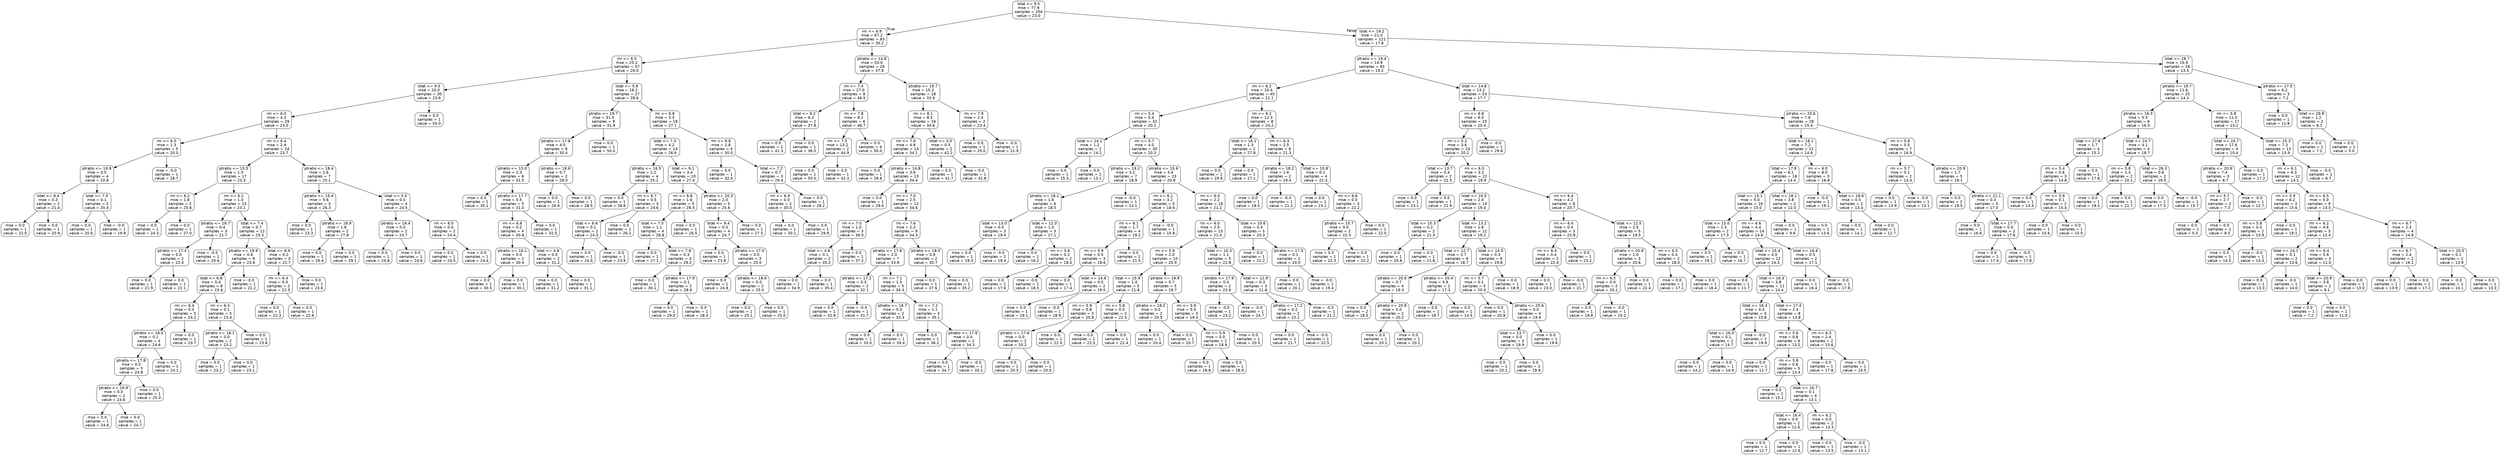 digraph Tree {
node [shape=box, style="rounded", color="black", fontname=helvetica] ;
edge [fontname=helvetica] ;
0 [label="lstat <= 9.5\nmse = 77.9\nsamples = 204\nvalue = 23.0"] ;
1 [label="rm <= 6.9\nmse = 67.2\nsamples = 83\nvalue = 30.2"] ;
0 -> 1 [labeldistance=2.5, labelangle=45, headlabel="True"] ;
2 [label="rm <= 6.5\nmse = 25.2\nsamples = 57\nvalue = 26.0"] ;
1 -> 2 ;
3 [label="lstat <= 9.5\nmse = 20.0\nsamples = 30\nvalue = 23.6"] ;
2 -> 3 ;
4 [label="rm <= 6.0\nmse = 4.3\nsamples = 29\nvalue = 23.0"] ;
3 -> 4 ;
5 [label="rm <= 6.0\nmse = 1.3\nsamples = 5\nvalue = 20.0"] ;
4 -> 5 ;
6 [label="ptratio <= 19.9\nmse = 0.5\nsamples = 4\nvalue = 20.8"] ;
5 -> 6 ;
7 [label="lstat <= 8.4\nmse = 0.3\nsamples = 2\nvalue = 21.4"] ;
6 -> 7 ;
8 [label="mse = 0.0\nsamples = 1\nvalue = 22.0"] ;
7 -> 8 ;
9 [label="mse = 0.0\nsamples = 1\nvalue = 20.9"] ;
7 -> 9 ;
10 [label="lstat <= 7.0\nmse = 0.1\nsamples = 2\nvalue = 20.4"] ;
6 -> 10 ;
11 [label="mse = 0.0\nsamples = 1\nvalue = 20.6"] ;
10 -> 11 ;
12 [label="mse = -0.0\nsamples = 1\nvalue = 19.9"] ;
10 -> 12 ;
13 [label="mse = -0.0\nsamples = 1\nvalue = 18.7"] ;
5 -> 13 ;
14 [label="rm <= 6.4\nmse = 2.4\nsamples = 24\nvalue = 23.7"] ;
4 -> 14 ;
15 [label="ptratio <= 15.5\nmse = 1.5\nsamples = 17\nvalue = 23.3"] ;
14 -> 15 ;
16 [label="rm <= 6.2\nmse = 1.8\nsamples = 2\nvalue = 25.6"] ;
15 -> 16 ;
17 [label="mse = 0.0\nsamples = 1\nvalue = 24.3"] ;
16 -> 17 ;
18 [label="mse = 0.0\nsamples = 1\nvalue = 27.0"] ;
16 -> 18 ;
19 [label="rm <= 6.2\nmse = 1.0\nsamples = 15\nvalue = 23.1"] ;
15 -> 19 ;
20 [label="ptratio <= 19.7\nmse = 0.4\nsamples = 3\nvalue = 21.7"] ;
19 -> 20 ;
21 [label="ptratio <= 17.4\nmse = 0.0\nsamples = 2\nvalue = 22.0"] ;
20 -> 21 ;
22 [label="mse = 0.0\nsamples = 1\nvalue = 21.9"] ;
21 -> 22 ;
23 [label="mse = 0.0\nsamples = 1\nvalue = 22.1"] ;
21 -> 23 ;
24 [label="mse = -0.0\nsamples = 1\nvalue = 20.6"] ;
20 -> 24 ;
25 [label="lstat <= 7.4\nmse = 0.7\nsamples = 12\nvalue = 23.3"] ;
19 -> 25 ;
26 [label="ptratio <= 19.9\nmse = 0.6\nsamples = 9\nvalue = 23.6"] ;
25 -> 26 ;
27 [label="lstat <= 6.8\nmse = 0.4\nsamples = 8\nvalue = 23.8"] ;
26 -> 27 ;
28 [label="rm <= 6.4\nmse = 0.3\nsamples = 5\nvalue = 24.2"] ;
27 -> 28 ;
29 [label="ptratio <= 18.5\nmse = 0.1\nsamples = 4\nvalue = 24.6"] ;
28 -> 29 ;
30 [label="ptratio <= 17.8\nmse = 0.0\nsamples = 3\nvalue = 24.8"] ;
29 -> 30 ;
31 [label="ptratio <= 16.9\nmse = 0.0\nsamples = 2\nvalue = 24.6"] ;
30 -> 31 ;
32 [label="mse = 0.0\nsamples = 1\nvalue = 24.6"] ;
31 -> 32 ;
33 [label="mse = 0.0\nsamples = 1\nvalue = 24.7"] ;
31 -> 33 ;
34 [label="mse = 0.0\nsamples = 1\nvalue = 25.0"] ;
30 -> 34 ;
35 [label="mse = 0.0\nsamples = 1\nvalue = 24.1"] ;
29 -> 35 ;
36 [label="mse = 0.0\nsamples = 1\nvalue = 23.7"] ;
28 -> 36 ;
37 [label="rm <= 6.4\nmse = 0.1\nsamples = 3\nvalue = 23.4"] ;
27 -> 37 ;
38 [label="ptratio <= 18.1\nmse = 0.0\nsamples = 2\nvalue = 23.2"] ;
37 -> 38 ;
39 [label="mse = 0.0\nsamples = 1\nvalue = 23.2"] ;
38 -> 39 ;
40 [label="mse = 0.0\nsamples = 1\nvalue = 23.1"] ;
38 -> 40 ;
41 [label="mse = 0.0\nsamples = 1\nvalue = 23.8"] ;
37 -> 41 ;
42 [label="mse = -0.0\nsamples = 1\nvalue = 22.2"] ;
26 -> 42 ;
43 [label="lstat <= 8.9\nmse = 0.2\nsamples = 3\nvalue = 22.7"] ;
25 -> 43 ;
44 [label="rm <= 6.4\nmse = 0.0\nsamples = 2\nvalue = 22.5"] ;
43 -> 44 ;
45 [label="mse = 0.0\nsamples = 1\nvalue = 22.3"] ;
44 -> 45 ;
46 [label="mse = 0.0\nsamples = 1\nvalue = 22.6"] ;
44 -> 46 ;
47 [label="mse = 0.0\nsamples = 1\nvalue = 23.6"] ;
43 -> 47 ;
48 [label="ptratio <= 18.4\nmse = 2.6\nsamples = 7\nvalue = 25.1"] ;
14 -> 48 ;
49 [label="ptratio <= 15.4\nmse = 5.6\nsamples = 3\nvalue = 26.3"] ;
48 -> 49 ;
50 [label="mse = 0.0\nsamples = 1\nvalue = 23.3"] ;
49 -> 50 ;
51 [label="ptratio <= 16.9\nmse = 1.8\nsamples = 2\nvalue = 27.8"] ;
49 -> 51 ;
52 [label="mse = 0.0\nsamples = 1\nvalue = 26.4"] ;
51 -> 52 ;
53 [label="mse = 0.0\nsamples = 1\nvalue = 29.1"] ;
51 -> 53 ;
54 [label="lstat <= 5.5\nmse = 0.0\nsamples = 4\nvalue = 24.5"] ;
48 -> 54 ;
55 [label="ptratio <= 19.4\nmse = 0.0\nsamples = 2\nvalue = 24.7"] ;
54 -> 55 ;
56 [label="mse = 0.0\nsamples = 1\nvalue = 24.8"] ;
55 -> 56 ;
57 [label="mse = 0.0\nsamples = 1\nvalue = 24.6"] ;
55 -> 57 ;
58 [label="rm <= 6.5\nmse = 0.0\nsamples = 2\nvalue = 24.4"] ;
54 -> 58 ;
59 [label="mse = 0.0\nsamples = 1\nvalue = 24.5"] ;
58 -> 59 ;
60 [label="mse = 0.0\nsamples = 1\nvalue = 24.4"] ;
58 -> 60 ;
61 [label="mse = 0.0\nsamples = 1\nvalue = 50.0"] ;
3 -> 61 ;
62 [label="lstat <= 5.8\nmse = 18.2\nsamples = 27\nvalue = 28.6"] ;
2 -> 62 ;
63 [label="ptratio <= 19.7\nmse = 31.5\nsamples = 9\nvalue = 31.9"] ;
62 -> 63 ;
64 [label="ptratio <= 17.8\nmse = 4.5\nsamples = 8\nvalue = 30.4"] ;
63 -> 64 ;
65 [label="ptratio <= 15.0\nmse = 2.3\nsamples = 6\nvalue = 31.5"] ;
64 -> 65 ;
66 [label="mse = 0.0\nsamples = 1\nvalue = 35.1"] ;
65 -> 66 ;
67 [label="ptratio <= 17.7\nmse = 0.5\nsamples = 5\nvalue = 31.0"] ;
65 -> 67 ;
68 [label="rm <= 6.8\nmse = 0.2\nsamples = 4\nvalue = 30.8"] ;
67 -> 68 ;
69 [label="ptratio <= 16.1\nmse = 0.0\nsamples = 2\nvalue = 30.4"] ;
68 -> 69 ;
70 [label="mse = 0.0\nsamples = 1\nvalue = 30.5"] ;
69 -> 70 ;
71 [label="mse = 0.0\nsamples = 1\nvalue = 30.1"] ;
69 -> 71 ;
72 [label="lstat <= 4.8\nmse = 0.0\nsamples = 2\nvalue = 31.2"] ;
68 -> 72 ;
73 [label="mse = 0.0\nsamples = 1\nvalue = 31.2"] ;
72 -> 73 ;
74 [label="mse = 0.0\nsamples = 1\nvalue = 31.1"] ;
72 -> 74 ;
75 [label="mse = 0.0\nsamples = 1\nvalue = 32.5"] ;
67 -> 75 ;
76 [label="ptratio <= 18.6\nmse = 0.7\nsamples = 2\nvalue = 28.0"] ;
64 -> 76 ;
77 [label="mse = 0.0\nsamples = 1\nvalue = 26.6"] ;
76 -> 77 ;
78 [label="mse = 0.0\nsamples = 1\nvalue = 28.5"] ;
76 -> 78 ;
79 [label="mse = 0.0\nsamples = 1\nvalue = 50.0"] ;
63 -> 79 ;
80 [label="rm <= 6.8\nmse = 5.3\nsamples = 18\nvalue = 27.1"] ;
62 -> 80 ;
81 [label="lstat <= 7.3\nmse = 4.2\nsamples = 14\nvalue = 26.6"] ;
80 -> 81 ;
82 [label="ptratio <= 16.5\nmse = 2.2\nsamples = 4\nvalue = 25.1"] ;
81 -> 82 ;
83 [label="mse = 0.0\nsamples = 1\nvalue = 28.6"] ;
82 -> 83 ;
84 [label="rm <= 6.7\nmse = 0.5\nsamples = 3\nvalue = 24.6"] ;
82 -> 84 ;
85 [label="lstat <= 6.6\nmse = 0.1\nsamples = 2\nvalue = 24.3"] ;
84 -> 85 ;
86 [label="mse = 0.0\nsamples = 1\nvalue = 24.5"] ;
85 -> 86 ;
87 [label="mse = -0.0\nsamples = 1\nvalue = 23.9"] ;
85 -> 87 ;
88 [label="mse = 0.0\nsamples = 1\nvalue = 26.2"] ;
84 -> 88 ;
89 [label="lstat <= 9.1\nmse = 3.4\nsamples = 10\nvalue = 27.4"] ;
81 -> 89 ;
90 [label="rm <= 6.8\nmse = 1.6\nsamples = 5\nvalue = 28.3"] ;
89 -> 90 ;
91 [label="lstat <= 7.5\nmse = 1.1\nsamples = 4\nvalue = 28.8"] ;
90 -> 91 ;
92 [label="mse = 0.0\nsamples = 1\nvalue = 27.1"] ;
91 -> 92 ;
93 [label="lstat <= 7.8\nmse = 0.3\nsamples = 3\nvalue = 29.2"] ;
91 -> 93 ;
94 [label="mse = 0.0\nsamples = 1\nvalue = 30.1"] ;
93 -> 94 ;
95 [label="ptratio <= 17.9\nmse = 0.1\nsamples = 2\nvalue = 28.9"] ;
93 -> 95 ;
96 [label="mse = 0.0\nsamples = 1\nvalue = 29.0"] ;
95 -> 96 ;
97 [label="mse = -0.0\nsamples = 1\nvalue = 28.4"] ;
95 -> 97 ;
98 [label="mse = 0.0\nsamples = 1\nvalue = 26.5"] ;
90 -> 98 ;
99 [label="ptratio <= 20.3\nmse = 2.0\nsamples = 5\nvalue = 25.6"] ;
89 -> 99 ;
100 [label="lstat <= 9.4\nmse = 0.3\nsamples = 4\nvalue = 24.7"] ;
99 -> 100 ;
101 [label="mse = 0.0\nsamples = 1\nvalue = 23.8"] ;
100 -> 101 ;
102 [label="ptratio <= 17.0\nmse = 0.0\nsamples = 3\nvalue = 25.0"] ;
100 -> 102 ;
103 [label="mse = 0.0\nsamples = 1\nvalue = 24.8"] ;
102 -> 103 ;
104 [label="ptratio <= 18.6\nmse = 0.0\nsamples = 2\nvalue = 25.0"] ;
102 -> 104 ;
105 [label="mse = 0.0\nsamples = 1\nvalue = 25.1"] ;
104 -> 105 ;
106 [label="mse = 0.0\nsamples = 1\nvalue = 25.0"] ;
104 -> 106 ;
107 [label="mse = 0.0\nsamples = 1\nvalue = 27.5"] ;
99 -> 107 ;
108 [label="rm <= 6.8\nmse = 1.8\nsamples = 4\nvalue = 30.0"] ;
80 -> 108 ;
109 [label="mse = 0.0\nsamples = 1\nvalue = 32.0"] ;
108 -> 109 ;
110 [label="lstat <= 7.2\nmse = 0.7\nsamples = 3\nvalue = 29.4"] ;
108 -> 110 ;
111 [label="rm <= 6.9\nmse = 0.0\nsamples = 2\nvalue = 30.0"] ;
110 -> 111 ;
112 [label="mse = 0.0\nsamples = 1\nvalue = 30.1"] ;
111 -> 112 ;
113 [label="mse = 0.0\nsamples = 1\nvalue = 29.9"] ;
111 -> 113 ;
114 [label="mse = 0.0\nsamples = 1\nvalue = 28.2"] ;
110 -> 114 ;
115 [label="ptratio <= 14.8\nmse = 53.0\nsamples = 26\nvalue = 37.9"] ;
1 -> 115 ;
116 [label="rm <= 7.4\nmse = 27.0\nsamples = 8\nvalue = 46.5"] ;
115 -> 116 ;
117 [label="lstat <= 6.2\nmse = 6.2\nsamples = 2\nvalue = 37.8"] ;
116 -> 117 ;
118 [label="mse = 0.0\nsamples = 1\nvalue = 41.3"] ;
117 -> 118 ;
119 [label="mse = 0.0\nsamples = 1\nvalue = 36.0"] ;
117 -> 119 ;
120 [label="rm <= 7.8\nmse = 8.2\nsamples = 6\nvalue = 48.7"] ;
116 -> 120 ;
121 [label="rm <= 7.5\nmse = 13.2\nsamples = 2\nvalue = 44.9"] ;
120 -> 121 ;
122 [label="mse = 0.0\nsamples = 1\nvalue = 50.0"] ;
121 -> 122 ;
123 [label="mse = 0.0\nsamples = 1\nvalue = 42.3"] ;
121 -> 123 ;
124 [label="mse = 0.0\nsamples = 4\nvalue = 50.0"] ;
120 -> 124 ;
125 [label="ptratio <= 19.7\nmse = 15.3\nsamples = 18\nvalue = 33.9"] ;
115 -> 125 ;
126 [label="rm <= 8.1\nmse = 8.5\nsamples = 16\nvalue = 34.6"] ;
125 -> 126 ;
127 [label="rm <= 7.0\nmse = 4.8\nsamples = 14\nvalue = 34.1"] ;
126 -> 127 ;
128 [label="mse = 0.0\nsamples = 1\nvalue = 29.6"] ;
127 -> 128 ;
129 [label="ptratio <= 14.8\nmse = 3.6\nsamples = 13\nvalue = 34.4"] ;
127 -> 129 ;
130 [label="mse = 0.0\nsamples = 1\nvalue = 29.0"] ;
129 -> 130 ;
131 [label="rm <= 7.0\nmse = 2.5\nsamples = 12\nvalue = 34.6"] ;
129 -> 131 ;
132 [label="rm <= 7.0\nmse = 1.0\nsamples = 3\nvalue = 36.0"] ;
131 -> 132 ;
133 [label="lstat <= 4.6\nmse = 0.1\nsamples = 2\nvalue = 35.2"] ;
132 -> 133 ;
134 [label="mse = 0.0\nsamples = 1\nvalue = 34.9"] ;
133 -> 134 ;
135 [label="mse = 0.0\nsamples = 1\nvalue = 35.4"] ;
133 -> 135 ;
136 [label="mse = 0.0\nsamples = 1\nvalue = 37.2"] ;
132 -> 136 ;
137 [label="rm <= 7.6\nmse = 2.3\nsamples = 9\nvalue = 34.3"] ;
131 -> 137 ;
138 [label="ptratio <= 17.6\nmse = 2.0\nsamples = 7\nvalue = 33.9"] ;
137 -> 138 ;
139 [label="ptratio <= 17.2\nmse = 0.3\nsamples = 2\nvalue = 32.1"] ;
138 -> 139 ;
140 [label="mse = 0.0\nsamples = 1\nvalue = 32.9"] ;
139 -> 140 ;
141 [label="mse = -0.0\nsamples = 1\nvalue = 31.7"] ;
139 -> 141 ;
142 [label="rm <= 7.1\nmse = 1.5\nsamples = 5\nvalue = 34.3"] ;
138 -> 142 ;
143 [label="ptratio <= 18.7\nmse = 0.0\nsamples = 2\nvalue = 33.3"] ;
142 -> 143 ;
144 [label="mse = 0.0\nsamples = 1\nvalue = 33.0"] ;
143 -> 144 ;
145 [label="mse = 0.0\nsamples = 1\nvalue = 33.4"] ;
143 -> 145 ;
146 [label="rm <= 7.2\nmse = 1.1\nsamples = 3\nvalue = 35.1"] ;
142 -> 146 ;
147 [label="mse = 0.0\nsamples = 1\nvalue = 36.2"] ;
146 -> 147 ;
148 [label="ptratio <= 17.9\nmse = 0.4\nsamples = 2\nvalue = 34.3"] ;
146 -> 148 ;
149 [label="mse = 0.0\nsamples = 1\nvalue = 34.7"] ;
148 -> 149 ;
150 [label="mse = -0.0\nsamples = 1\nvalue = 33.2"] ;
148 -> 150 ;
151 [label="ptratio <= 18.0\nmse = 0.9\nsamples = 2\nvalue = 35.7"] ;
137 -> 151 ;
152 [label="mse = 0.0\nsamples = 1\nvalue = 37.6"] ;
151 -> 152 ;
153 [label="mse = 0.0\nsamples = 1\nvalue = 35.2"] ;
151 -> 153 ;
154 [label="lstat <= 3.0\nmse = 0.3\nsamples = 2\nvalue = 42.2"] ;
126 -> 154 ;
155 [label="mse = 0.0\nsamples = 1\nvalue = 41.7"] ;
154 -> 155 ;
156 [label="mse = 0.0\nsamples = 1\nvalue = 42.8"] ;
154 -> 156 ;
157 [label="rm <= 7.9\nmse = 2.4\nsamples = 2\nvalue = 23.4"] ;
125 -> 157 ;
158 [label="mse = 0.0\nsamples = 1\nvalue = 25.0"] ;
157 -> 158 ;
159 [label="mse = -0.0\nsamples = 1\nvalue = 21.9"] ;
157 -> 159 ;
160 [label="lstat <= 19.2\nmse = 21.0\nsamples = 121\nvalue = 17.8"] ;
0 -> 160 [labeldistance=2.5, labelangle=-45, headlabel="False"] ;
161 [label="ptratio <= 19.4\nmse = 14.9\nsamples = 93\nvalue = 19.2"] ;
160 -> 161 ;
162 [label="rm <= 6.2\nmse = 10.4\nsamples = 40\nvalue = 21.1"] ;
161 -> 162 ;
163 [label="rm <= 5.4\nmse = 5.4\nsamples = 32\nvalue = 20.1"] ;
162 -> 163 ;
164 [label="lstat <= 14.1\nmse = 1.2\nsamples = 2\nvalue = 14.2"] ;
163 -> 164 ;
165 [label="mse = 0.0\nsamples = 1\nvalue = 15.3"] ;
164 -> 165 ;
166 [label="mse = 0.0\nsamples = 1\nvalue = 13.1"] ;
164 -> 166 ;
167 [label="rm <= 5.7\nmse = 4.0\nsamples = 30\nvalue = 20.3"] ;
163 -> 167 ;
168 [label="ptratio <= 19.2\nmse = 3.2\nsamples = 7\nvalue = 18.9"] ;
167 -> 168 ;
169 [label="ptratio <= 18.1\nmse = 1.6\nsamples = 6\nvalue = 18.5"] ;
168 -> 169 ;
170 [label="lstat <= 13.0\nmse = 0.0\nsamples = 3\nvalue = 19.4"] ;
169 -> 170 ;
171 [label="mse = 0.0\nsamples = 1\nvalue = 19.3"] ;
170 -> 171 ;
172 [label="mse = -0.0\nsamples = 2\nvalue = 19.4"] ;
170 -> 172 ;
173 [label="lstat <= 12.0\nmse = 1.0\nsamples = 3\nvalue = 17.1"] ;
169 -> 173 ;
174 [label="mse = 0.0\nsamples = 1\nvalue = 16.2"] ;
173 -> 174 ;
175 [label="rm <= 5.6\nmse = 0.2\nsamples = 2\nvalue = 18.0"] ;
173 -> 175 ;
176 [label="mse = 0.0\nsamples = 1\nvalue = 17.6"] ;
175 -> 176 ;
177 [label="mse = -0.0\nsamples = 1\nvalue = 18.5"] ;
175 -> 177 ;
178 [label="mse = -0.0\nsamples = 1\nvalue = 23.1"] ;
168 -> 178 ;
179 [label="ptratio <= 15.6\nmse = 3.4\nsamples = 23\nvalue = 20.8"] ;
167 -> 179 ;
180 [label="rm <= 6.1\nmse = 3.2\nsamples = 5\nvalue = 18.6"] ;
179 -> 180 ;
181 [label="rm <= 6.1\nmse = 1.7\nsamples = 4\nvalue = 19.2"] ;
180 -> 181 ;
182 [label="rm <= 5.9\nmse = 0.5\nsamples = 3\nvalue = 18.6"] ;
181 -> 182 ;
183 [label="mse = 0.0\nsamples = 1\nvalue = 17.4"] ;
182 -> 183 ;
184 [label="lstat <= 14.6\nmse = 0.0\nsamples = 2\nvalue = 19.0"] ;
182 -> 184 ;
185 [label="mse = 0.0\nsamples = 1\nvalue = 19.1"] ;
184 -> 185 ;
186 [label="mse = -0.0\nsamples = 1\nvalue = 18.9"] ;
184 -> 186 ;
187 [label="mse = 0.0\nsamples = 1\nvalue = 21.5"] ;
181 -> 187 ;
188 [label="mse = -0.0\nsamples = 1\nvalue = 15.6"] ;
180 -> 188 ;
189 [label="rm <= 6.0\nmse = 2.2\nsamples = 18\nvalue = 21.2"] ;
179 -> 189 ;
190 [label="rm <= 6.0\nmse = 2.5\nsamples = 15\nvalue = 21.5"] ;
189 -> 190 ;
191 [label="rm <= 5.9\nmse = 2.0\nsamples = 10\nvalue = 20.9"] ;
190 -> 191 ;
192 [label="lstat <= 15.9\nmse = 1.0\nsamples = 5\nvalue = 21.8"] ;
191 -> 192 ;
193 [label="rm <= 5.9\nmse = 0.8\nsamples = 3\nvalue = 20.8"] ;
192 -> 193 ;
194 [label="ptratio <= 17.6\nmse = 0.0\nsamples = 2\nvalue = 20.2"] ;
193 -> 194 ;
195 [label="mse = 0.0\nsamples = 1\nvalue = 20.3"] ;
194 -> 195 ;
196 [label="mse = 0.0\nsamples = 1\nvalue = 20.0"] ;
194 -> 196 ;
197 [label="mse = 0.0\nsamples = 1\nvalue = 22.0"] ;
193 -> 197 ;
198 [label="rm <= 5.8\nmse = 0.0\nsamples = 2\nvalue = 22.5"] ;
192 -> 198 ;
199 [label="mse = 0.0\nsamples = 1\nvalue = 22.5"] ;
198 -> 199 ;
200 [label="mse = 0.0\nsamples = 1\nvalue = 22.4"] ;
198 -> 200 ;
201 [label="ptratio <= 18.9\nmse = 0.7\nsamples = 5\nvalue = 19.7"] ;
191 -> 201 ;
202 [label="ptratio <= 18.2\nmse = 0.0\nsamples = 2\nvalue = 20.5"] ;
201 -> 202 ;
203 [label="mse = 0.0\nsamples = 1\nvalue = 20.4"] ;
202 -> 203 ;
204 [label="mse = 0.0\nsamples = 1\nvalue = 20.7"] ;
202 -> 204 ;
205 [label="rm <= 5.9\nmse = 0.5\nsamples = 3\nvalue = 19.3"] ;
201 -> 205 ;
206 [label="rm <= 5.9\nmse = 0.0\nsamples = 2\nvalue = 18.9"] ;
205 -> 206 ;
207 [label="mse = 0.0\nsamples = 1\nvalue = 18.8"] ;
206 -> 207 ;
208 [label="mse = 0.0\nsamples = 1\nvalue = 18.9"] ;
206 -> 208 ;
209 [label="mse = 0.0\nsamples = 1\nvalue = 20.5"] ;
205 -> 209 ;
210 [label="lstat <= 10.3\nmse = 1.1\nsamples = 5\nvalue = 22.8"] ;
190 -> 210 ;
211 [label="ptratio <= 17.9\nmse = 0.4\nsamples = 2\nvalue = 23.6"] ;
210 -> 211 ;
212 [label="mse = -0.0\nsamples = 1\nvalue = 23.2"] ;
211 -> 212 ;
213 [label="mse = -0.0\nsamples = 1\nvalue = 24.7"] ;
211 -> 213 ;
214 [label="lstat <= 12.9\nmse = 0.3\nsamples = 3\nvalue = 21.8"] ;
210 -> 214 ;
215 [label="ptratio <= 17.2\nmse = 0.2\nsamples = 2\nvalue = 22.1"] ;
214 -> 215 ;
216 [label="mse = 0.0\nsamples = 1\nvalue = 21.7"] ;
215 -> 216 ;
217 [label="mse = -0.0\nsamples = 1\nvalue = 22.5"] ;
215 -> 217 ;
218 [label="mse = -0.0\nsamples = 1\nvalue = 21.2"] ;
214 -> 218 ;
219 [label="lstat <= 10.6\nmse = 0.4\nsamples = 3\nvalue = 20.3"] ;
189 -> 219 ;
220 [label="mse = 0.0\nsamples = 1\nvalue = 21.2"] ;
219 -> 220 ;
221 [label="ptratio <= 17.5\nmse = 0.1\nsamples = 2\nvalue = 20.0"] ;
219 -> 221 ;
222 [label="mse = 0.0\nsamples = 1\nvalue = 20.1"] ;
221 -> 222 ;
223 [label="mse = -0.0\nsamples = 1\nvalue = 19.4"] ;
221 -> 223 ;
224 [label="rm <= 6.2\nmse = 12.3\nsamples = 8\nvalue = 24.2"] ;
162 -> 224 ;
225 [label="lstat <= 16.1\nmse = 1.3\nsamples = 2\nvalue = 27.8"] ;
224 -> 225 ;
226 [label="mse = 0.0\nsamples = 1\nvalue = 29.6"] ;
225 -> 226 ;
227 [label="mse = 0.0\nsamples = 1\nvalue = 27.1"] ;
225 -> 227 ;
228 [label="rm <= 6.3\nmse = 2.5\nsamples = 6\nvalue = 21.3"] ;
224 -> 228 ;
229 [label="ptratio <= 18.2\nmse = 1.6\nsamples = 2\nvalue = 19.4"] ;
228 -> 229 ;
230 [label="mse = 0.0\nsamples = 1\nvalue = 18.5"] ;
229 -> 230 ;
231 [label="mse = -0.0\nsamples = 1\nvalue = 21.2"] ;
229 -> 231 ;
232 [label="lstat <= 10.8\nmse = 0.1\nsamples = 4\nvalue = 22.3"] ;
228 -> 232 ;
233 [label="mse = 0.0\nsamples = 1\nvalue = 23.1"] ;
232 -> 233 ;
234 [label="rm <= 6.6\nmse = 0.0\nsamples = 3\nvalue = 22.2"] ;
232 -> 234 ;
235 [label="ptratio <= 15.7\nmse = 0.0\nsamples = 2\nvalue = 22.3"] ;
234 -> 235 ;
236 [label="mse = 0.0\nsamples = 1\nvalue = 22.3"] ;
235 -> 236 ;
237 [label="mse = 0.0\nsamples = 1\nvalue = 22.2"] ;
235 -> 237 ;
238 [label="mse = 0.0\nsamples = 1\nvalue = 22.0"] ;
234 -> 238 ;
239 [label="lstat <= 14.8\nmse = 13.2\nsamples = 53\nvalue = 17.7"] ;
161 -> 239 ;
240 [label="rm <= 6.8\nmse = 6.0\nsamples = 25\nvalue = 20.4"] ;
239 -> 240 ;
241 [label="rm <= 5.2\nmse = 3.6\nsamples = 24\nvalue = 20.2"] ;
240 -> 241 ;
242 [label="lstat <= 13.7\nmse = 0.4\nsamples = 2\nvalue = 22.5"] ;
241 -> 242 ;
243 [label="mse = 0.0\nsamples = 1\nvalue = 23.1"] ;
242 -> 243 ;
244 [label="mse = 0.0\nsamples = 1\nvalue = 21.9"] ;
242 -> 244 ;
245 [label="rm <= 6.3\nmse = 3.2\nsamples = 22\nvalue = 19.9"] ;
241 -> 245 ;
246 [label="lstat <= 10.5\nmse = 2.0\nsamples = 14\nvalue = 19.4"] ;
245 -> 246 ;
247 [label="lstat <= 10.3\nmse = 0.2\nsamples = 2\nvalue = 21.3"] ;
246 -> 247 ;
248 [label="mse = 0.0\nsamples = 1\nvalue = 20.8"] ;
247 -> 248 ;
249 [label="mse = 0.0\nsamples = 1\nvalue = 21.8"] ;
247 -> 249 ;
250 [label="lstat <= 13.2\nmse = 1.8\nsamples = 12\nvalue = 19.2"] ;
246 -> 250 ;
251 [label="lstat <= 12.7\nmse = 2.7\nsamples = 6\nvalue = 18.7"] ;
250 -> 251 ;
252 [label="ptratio <= 20.6\nmse = 0.7\nsamples = 4\nvalue = 19.3"] ;
251 -> 252 ;
253 [label="mse = 0.0\nsamples = 2\nvalue = 18.5"] ;
252 -> 253 ;
254 [label="ptratio <= 20.9\nmse = 0.0\nsamples = 2\nvalue = 20.2"] ;
252 -> 254 ;
255 [label="mse = 0.0\nsamples = 1\nvalue = 20.1"] ;
254 -> 255 ;
256 [label="mse = 0.0\nsamples = 1\nvalue = 20.2"] ;
254 -> 256 ;
257 [label="ptratio <= 20.4\nmse = 3.9\nsamples = 2\nvalue = 17.3"] ;
251 -> 257 ;
258 [label="mse = 0.0\nsamples = 1\nvalue = 18.7"] ;
257 -> 258 ;
259 [label="mse = 0.0\nsamples = 1\nvalue = 14.5"] ;
257 -> 259 ;
260 [label="lstat <= 14.5\nmse = 0.3\nsamples = 6\nvalue = 19.8"] ;
250 -> 260 ;
261 [label="rm <= 5.7\nmse = 0.1\nsamples = 5\nvalue = 20.0"] ;
260 -> 261 ;
262 [label="mse = 0.0\nsamples = 1\nvalue = 20.8"] ;
261 -> 262 ;
263 [label="ptratio <= 20.6\nmse = 0.0\nsamples = 4\nvalue = 19.9"] ;
261 -> 263 ;
264 [label="lstat <= 13.7\nmse = 0.0\nsamples = 3\nvalue = 19.9"] ;
263 -> 264 ;
265 [label="mse = 0.0\nsamples = 1\nvalue = 20.1"] ;
264 -> 265 ;
266 [label="mse = 0.0\nsamples = 2\nvalue = 19.9"] ;
264 -> 266 ;
267 [label="mse = 0.0\nsamples = 1\nvalue = 19.6"] ;
263 -> 267 ;
268 [label="mse = 0.0\nsamples = 1\nvalue = 18.9"] ;
260 -> 268 ;
269 [label="rm <= 6.4\nmse = 4.2\nsamples = 8\nvalue = 20.7"] ;
245 -> 269 ;
270 [label="rm <= 6.4\nmse = 0.4\nsamples = 3\nvalue = 22.8"] ;
269 -> 270 ;
271 [label="rm <= 6.4\nmse = 0.4\nsamples = 2\nvalue = 22.4"] ;
270 -> 271 ;
272 [label="mse = 0.0\nsamples = 1\nvalue = 23.0"] ;
271 -> 272 ;
273 [label="mse = -0.0\nsamples = 1\nvalue = 21.7"] ;
271 -> 273 ;
274 [label="mse = 0.0\nsamples = 1\nvalue = 23.2"] ;
270 -> 274 ;
275 [label="lstat <= 12.5\nmse = 2.5\nsamples = 5\nvalue = 19.5"] ;
269 -> 275 ;
276 [label="ptratio <= 20.9\nmse = 1.0\nsamples = 3\nvalue = 20.6"] ;
275 -> 276 ;
277 [label="rm <= 6.5\nmse = 0.0\nsamples = 2\nvalue = 20.1"] ;
276 -> 277 ;
278 [label="mse = 0.0\nsamples = 1\nvalue = 19.8"] ;
277 -> 278 ;
279 [label="mse = -0.0\nsamples = 1\nvalue = 20.2"] ;
277 -> 279 ;
280 [label="mse = 0.0\nsamples = 1\nvalue = 22.4"] ;
276 -> 280 ;
281 [label="rm <= 6.5\nmse = 0.4\nsamples = 2\nvalue = 18.0"] ;
275 -> 281 ;
282 [label="mse = 0.0\nsamples = 1\nvalue = 17.1"] ;
281 -> 282 ;
283 [label="mse = 0.0\nsamples = 1\nvalue = 18.4"] ;
281 -> 283 ;
284 [label="mse = -0.0\nsamples = 1\nvalue = 29.8"] ;
240 -> 284 ;
285 [label="ptratio <= 20.6\nmse = 7.6\nsamples = 28\nvalue = 15.4"] ;
239 -> 285 ;
286 [label="lstat <= 18.1\nmse = 7.2\nsamples = 21\nvalue = 14.8"] ;
285 -> 286 ;
287 [label="lstat <= 17.8\nmse = 6.1\nsamples = 18\nvalue = 14.4"] ;
286 -> 287 ;
288 [label="lstat <= 15.1\nmse = 5.0\nsamples = 16\nvalue = 15.0"] ;
287 -> 288 ;
289 [label="lstat <= 15.0\nmse = 1.3\nsamples = 2\nvalue = 17.5"] ;
288 -> 289 ;
290 [label="mse = 0.0\nsamples = 1\nvalue = 19.1"] ;
289 -> 290 ;
291 [label="mse = 0.0\nsamples = 1\nvalue = 16.7"] ;
289 -> 291 ;
292 [label="rm <= 6.6\nmse = 4.4\nsamples = 14\nvalue = 14.6"] ;
288 -> 292 ;
293 [label="lstat <= 15.4\nmse = 4.0\nsamples = 12\nvalue = 14.3"] ;
292 -> 293 ;
294 [label="mse = 0.0\nsamples = 1\nvalue = 11.7"] ;
293 -> 294 ;
295 [label="lstat <= 16.3\nmse = 3.8\nsamples = 11\nvalue = 14.4"] ;
293 -> 295 ;
296 [label="lstat <= 16.3\nmse = 4.4\nsamples = 3\nvalue = 15.8"] ;
295 -> 296 ;
297 [label="lstat <= 16.0\nmse = 0.1\nsamples = 2\nvalue = 14.7"] ;
296 -> 297 ;
298 [label="mse = 0.0\nsamples = 1\nvalue = 14.2"] ;
297 -> 298 ;
299 [label="mse = 0.0\nsamples = 1\nvalue = 14.9"] ;
297 -> 299 ;
300 [label="mse = -0.0\nsamples = 1\nvalue = 19.9"] ;
296 -> 300 ;
301 [label="lstat <= 17.4\nmse = 2.4\nsamples = 8\nvalue = 13.8"] ;
295 -> 301 ;
302 [label="rm <= 5.6\nmse = 0.8\nsamples = 6\nvalue = 13.2"] ;
301 -> 302 ;
303 [label="mse = 0.0\nsamples = 1\nvalue = 11.7"] ;
302 -> 303 ;
304 [label="rm <= 5.8\nmse = 0.6\nsamples = 5\nvalue = 13.4"] ;
302 -> 304 ;
305 [label="mse = 0.0\nsamples = 1\nvalue = 15.1"] ;
304 -> 305 ;
306 [label="lstat <= 16.7\nmse = 0.1\nsamples = 4\nvalue = 13.1"] ;
304 -> 306 ;
307 [label="lstat <= 16.4\nmse = 0.0\nsamples = 2\nvalue = 12.6"] ;
306 -> 307 ;
308 [label="mse = 0.0\nsamples = 1\nvalue = 12.7"] ;
307 -> 308 ;
309 [label="mse = 0.0\nsamples = 1\nvalue = 12.6"] ;
307 -> 309 ;
310 [label="rm <= 6.2\nmse = 0.0\nsamples = 2\nvalue = 13.3"] ;
306 -> 310 ;
311 [label="mse = 0.0\nsamples = 1\nvalue = 13.5"] ;
310 -> 311 ;
312 [label="mse = -0.0\nsamples = 1\nvalue = 13.1"] ;
310 -> 312 ;
313 [label="rm <= 6.3\nmse = 2.4\nsamples = 2\nvalue = 15.6"] ;
301 -> 313 ;
314 [label="mse = 0.0\nsamples = 1\nvalue = 17.8"] ;
313 -> 314 ;
315 [label="mse = 0.0\nsamples = 1\nvalue = 14.5"] ;
313 -> 315 ;
316 [label="lstat <= 16.6\nmse = 0.5\nsamples = 2\nvalue = 17.1"] ;
292 -> 316 ;
317 [label="mse = 0.0\nsamples = 1\nvalue = 16.4"] ;
316 -> 317 ;
318 [label="mse = -0.0\nsamples = 1\nvalue = 17.8"] ;
316 -> 318 ;
319 [label="lstat <= 18.1\nmse = 3.8\nsamples = 2\nvalue = 12.0"] ;
287 -> 319 ;
320 [label="mse = 0.0\nsamples = 1\nvalue = 9.6"] ;
319 -> 320 ;
321 [label="mse = 0.0\nsamples = 1\nvalue = 13.6"] ;
319 -> 321 ;
322 [label="rm <= 6.0\nmse = 8.0\nsamples = 3\nvalue = 16.8"] ;
286 -> 322 ;
323 [label="mse = -0.0\nsamples = 1\nvalue = 19.1"] ;
322 -> 323 ;
324 [label="lstat <= 18.6\nmse = 0.5\nsamples = 2\nvalue = 13.4"] ;
322 -> 324 ;
325 [label="mse = 0.0\nsamples = 1\nvalue = 14.1"] ;
324 -> 325 ;
326 [label="mse = 0.0\nsamples = 1\nvalue = 12.7"] ;
324 -> 326 ;
327 [label="rm <= 5.8\nmse = 5.5\nsamples = 7\nvalue = 16.9"] ;
285 -> 327 ;
328 [label="rm <= 5.7\nmse = 0.1\nsamples = 2\nvalue = 13.4"] ;
327 -> 328 ;
329 [label="mse = 0.0\nsamples = 1\nvalue = 13.9"] ;
328 -> 329 ;
330 [label="mse = -0.0\nsamples = 1\nvalue = 13.1"] ;
328 -> 330 ;
331 [label="ptratio <= 20.9\nmse = 1.7\nsamples = 5\nvalue = 18.1"] ;
327 -> 331 ;
332 [label="mse = 0.0\nsamples = 2\nvalue = 19.5"] ;
331 -> 332 ;
333 [label="ptratio <= 21.1\nmse = 0.3\nsamples = 3\nvalue = 17.0"] ;
331 -> 333 ;
334 [label="mse = 0.0\nsamples = 1\nvalue = 16.6"] ;
333 -> 334 ;
335 [label="lstat <= 17.7\nmse = 0.0\nsamples = 2\nvalue = 17.6"] ;
333 -> 335 ;
336 [label="mse = 0.0\nsamples = 1\nvalue = 17.4"] ;
335 -> 336 ;
337 [label="mse = -0.0\nsamples = 1\nvalue = 17.8"] ;
335 -> 337 ;
338 [label="lstat <= 28.7\nmse = 15.9\nsamples = 28\nvalue = 13.5"] ;
160 -> 338 ;
339 [label="ptratio <= 19.7\nmse = 11.6\nsamples = 25\nvalue = 14.3"] ;
338 -> 339 ;
340 [label="ptratio <= 16.3\nmse = 5.5\nsamples = 8\nvalue = 16.5"] ;
339 -> 340 ;
341 [label="lstat <= 27.6\nmse = 1.7\nsamples = 4\nvalue = 15.2"] ;
340 -> 341 ;
342 [label="rm <= 5.4\nmse = 0.8\nsamples = 3\nvalue = 14.8"] ;
341 -> 342 ;
343 [label="mse = 0.0\nsamples = 1\nvalue = 13.4"] ;
342 -> 343 ;
344 [label="rm <= 5.9\nmse = 0.1\nsamples = 2\nvalue = 15.4"] ;
342 -> 344 ;
345 [label="mse = 0.0\nsamples = 1\nvalue = 15.6"] ;
344 -> 345 ;
346 [label="mse = 0.0\nsamples = 1\nvalue = 15.0"] ;
344 -> 346 ;
347 [label="mse = 0.0\nsamples = 1\nvalue = 17.8"] ;
341 -> 347 ;
348 [label="lstat <= 24.7\nmse = 4.1\nsamples = 4\nvalue = 18.7"] ;
340 -> 348 ;
349 [label="rm <= 5.8\nmse = 1.3\nsamples = 2\nvalue = 20.1"] ;
348 -> 349 ;
350 [label="mse = 0.0\nsamples = 1\nvalue = 19.3"] ;
349 -> 350 ;
351 [label="mse = 0.0\nsamples = 1\nvalue = 21.7"] ;
349 -> 351 ;
352 [label="lstat <= 26.3\nmse = 0.6\nsamples = 2\nvalue = 16.5"] ;
348 -> 352 ;
353 [label="mse = 0.0\nsamples = 1\nvalue = 17.3"] ;
352 -> 353 ;
354 [label="mse = -0.0\nsamples = 1\nvalue = 15.7"] ;
352 -> 354 ;
355 [label="rm <= 5.8\nmse = 11.0\nsamples = 17\nvalue = 13.2"] ;
339 -> 355 ;
356 [label="lstat <= 24.7\nmse = 17.6\nsamples = 4\nvalue = 10.4"] ;
355 -> 356 ;
357 [label="ptratio <= 20.6\nmse = 7.4\nsamples = 3\nvalue = 8.7"] ;
356 -> 357 ;
358 [label="rm <= 5.7\nmse = 2.7\nsamples = 2\nvalue = 7.3"] ;
357 -> 358 ;
359 [label="mse = 0.0\nsamples = 1\nvalue = 5.0"] ;
358 -> 359 ;
360 [label="mse = 0.0\nsamples = 1\nvalue = 8.5"] ;
358 -> 360 ;
361 [label="mse = -0.0\nsamples = 1\nvalue = 12.7"] ;
357 -> 361 ;
362 [label="mse = 0.0\nsamples = 1\nvalue = 17.2"] ;
356 -> 362 ;
363 [label="lstat <= 25.3\nmse = 7.3\nsamples = 13\nvalue = 13.9"] ;
355 -> 363 ;
364 [label="rm <= 6.1\nmse = 6.3\nsamples = 12\nvalue = 14.1"] ;
363 -> 364 ;
365 [label="rm <= 5.9\nmse = 6.2\nsamples = 3\nvalue = 15.6"] ;
364 -> 365 ;
366 [label="rm <= 5.8\nmse = 0.4\nsamples = 2\nvalue = 13.9"] ;
365 -> 366 ;
367 [label="mse = 0.0\nsamples = 1\nvalue = 14.5"] ;
366 -> 367 ;
368 [label="mse = -0.0\nsamples = 1\nvalue = 13.3"] ;
366 -> 368 ;
369 [label="mse = 0.0\nsamples = 1\nvalue = 19.1"] ;
365 -> 369 ;
370 [label="rm <= 6.5\nmse = 5.0\nsamples = 9\nvalue = 13.5"] ;
364 -> 370 ;
371 [label="rm <= 6.2\nmse = 4.6\nsamples = 5\nvalue = 12.4"] ;
370 -> 371 ;
372 [label="lstat <= 24.1\nmse = 0.1\nsamples = 2\nvalue = 13.6"] ;
371 -> 372 ;
373 [label="mse = 0.0\nsamples = 1\nvalue = 13.3"] ;
372 -> 373 ;
374 [label="mse = -0.0\nsamples = 1\nvalue = 14.0"] ;
372 -> 374 ;
375 [label="rm <= 6.4\nmse = 5.6\nsamples = 3\nvalue = 11.0"] ;
371 -> 375 ;
376 [label="lstat <= 20.9\nmse = 3.6\nsamples = 2\nvalue = 9.1"] ;
375 -> 376 ;
377 [label="mse = 0.0\nsamples = 1\nvalue = 7.2"] ;
376 -> 377 ;
378 [label="mse = 0.0\nsamples = 1\nvalue = 11.0"] ;
376 -> 378 ;
379 [label="mse = 0.0\nsamples = 1\nvalue = 13.0"] ;
375 -> 379 ;
380 [label="rm <= 6.7\nmse = 2.3\nsamples = 4\nvalue = 14.8"] ;
370 -> 380 ;
381 [label="rm <= 6.7\nmse = 2.4\nsamples = 2\nvalue = 16.1"] ;
380 -> 381 ;
382 [label="mse = 0.0\nsamples = 1\nvalue = 13.9"] ;
381 -> 382 ;
383 [label="mse = 0.0\nsamples = 1\nvalue = 17.2"] ;
381 -> 383 ;
384 [label="lstat <= 20.5\nmse = 0.1\nsamples = 2\nvalue = 13.9"] ;
380 -> 384 ;
385 [label="mse = -0.0\nsamples = 1\nvalue = 14.1"] ;
384 -> 385 ;
386 [label="mse = 0.0\nsamples = 1\nvalue = 13.3"] ;
384 -> 386 ;
387 [label="mse = -0.0\nsamples = 1\nvalue = 8.7"] ;
363 -> 387 ;
388 [label="ptratio <= 17.5\nmse = 6.2\nsamples = 3\nvalue = 7.2"] ;
338 -> 388 ;
389 [label="mse = 0.0\nsamples = 1\nvalue = 11.8"] ;
388 -> 389 ;
390 [label="lstat <= 29.8\nmse = 1.2\nsamples = 2\nvalue = 6.1"] ;
388 -> 390 ;
391 [label="mse = 0.0\nsamples = 1\nvalue = 7.2"] ;
390 -> 391 ;
392 [label="mse = 0.0\nsamples = 1\nvalue = 5.0"] ;
390 -> 392 ;
}